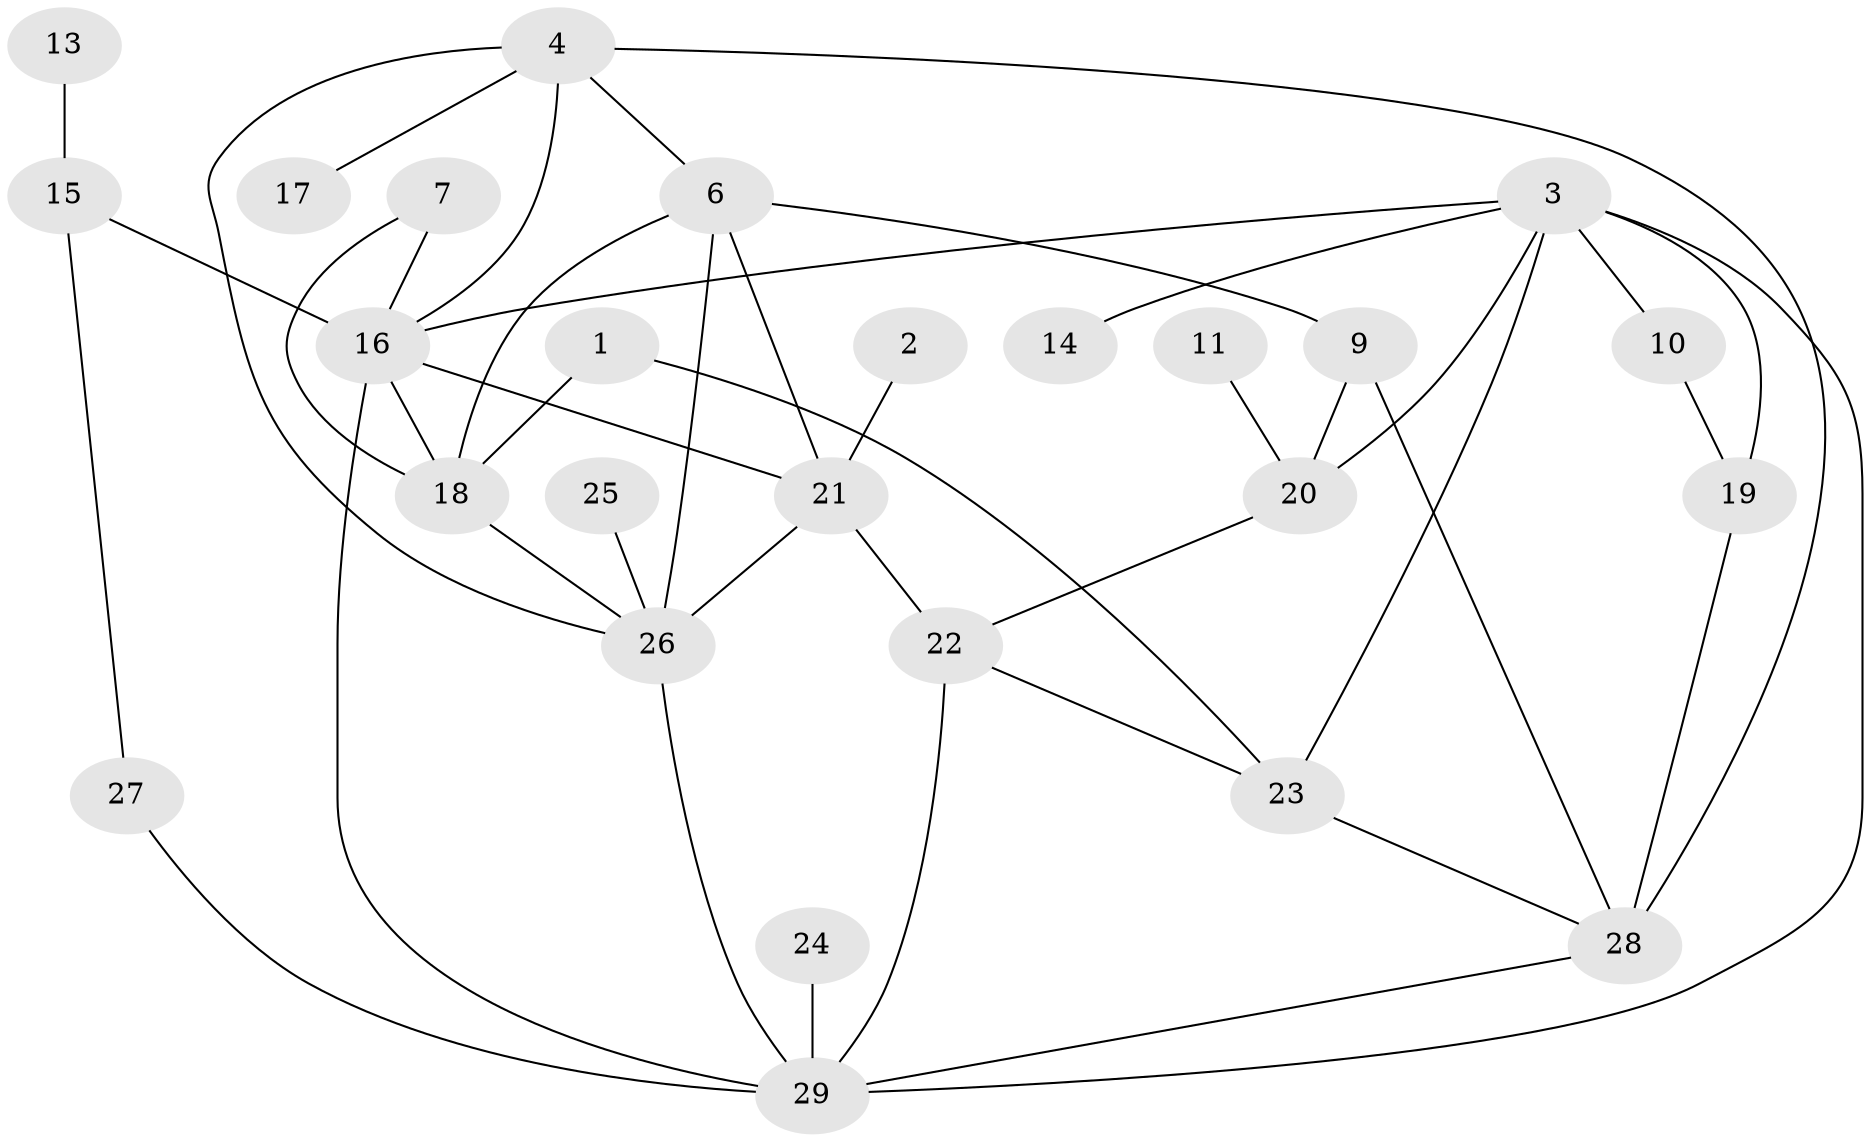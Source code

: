 // original degree distribution, {3: 0.21052631578947367, 4: 0.15789473684210525, 2: 0.24561403508771928, 1: 0.22807017543859648, 6: 0.017543859649122806, 7: 0.017543859649122806, 5: 0.07017543859649122, 0: 0.05263157894736842}
// Generated by graph-tools (version 1.1) at 2025/49/03/09/25 03:49:13]
// undirected, 26 vertices, 44 edges
graph export_dot {
graph [start="1"]
  node [color=gray90,style=filled];
  1;
  2;
  3;
  4;
  6;
  7;
  9;
  10;
  11;
  13;
  14;
  15;
  16;
  17;
  18;
  19;
  20;
  21;
  22;
  23;
  24;
  25;
  26;
  27;
  28;
  29;
  1 -- 18 [weight=1.0];
  1 -- 23 [weight=1.0];
  2 -- 21 [weight=1.0];
  3 -- 10 [weight=1.0];
  3 -- 14 [weight=1.0];
  3 -- 16 [weight=1.0];
  3 -- 19 [weight=1.0];
  3 -- 20 [weight=1.0];
  3 -- 23 [weight=1.0];
  3 -- 29 [weight=1.0];
  4 -- 6 [weight=1.0];
  4 -- 16 [weight=2.0];
  4 -- 17 [weight=1.0];
  4 -- 26 [weight=1.0];
  4 -- 28 [weight=1.0];
  6 -- 9 [weight=1.0];
  6 -- 18 [weight=1.0];
  6 -- 21 [weight=1.0];
  6 -- 26 [weight=1.0];
  7 -- 16 [weight=1.0];
  7 -- 18 [weight=1.0];
  9 -- 20 [weight=1.0];
  9 -- 28 [weight=1.0];
  10 -- 19 [weight=1.0];
  11 -- 20 [weight=1.0];
  13 -- 15 [weight=1.0];
  15 -- 16 [weight=1.0];
  15 -- 27 [weight=1.0];
  16 -- 18 [weight=1.0];
  16 -- 21 [weight=1.0];
  16 -- 29 [weight=1.0];
  18 -- 26 [weight=1.0];
  19 -- 28 [weight=1.0];
  20 -- 22 [weight=1.0];
  21 -- 22 [weight=1.0];
  21 -- 26 [weight=1.0];
  22 -- 23 [weight=1.0];
  22 -- 29 [weight=1.0];
  23 -- 28 [weight=1.0];
  24 -- 29 [weight=1.0];
  25 -- 26 [weight=1.0];
  26 -- 29 [weight=1.0];
  27 -- 29 [weight=1.0];
  28 -- 29 [weight=1.0];
}
